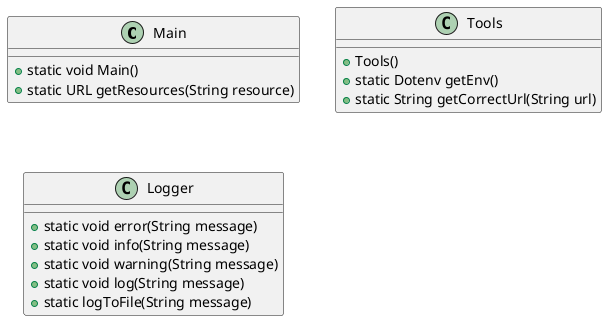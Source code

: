 @startuml
class Main {
  +static void Main()
  +static URL getResources(String resource)
}

class Tools {
  +Tools()
  +static Dotenv getEnv()
  +static String getCorrectUrl(String url)
}

class Logger {
  +static void error(String message)
  +static void info(String message)
  +static void warning(String message)
  +static void log(String message)
  +static logToFile(String message)
}

@enduml